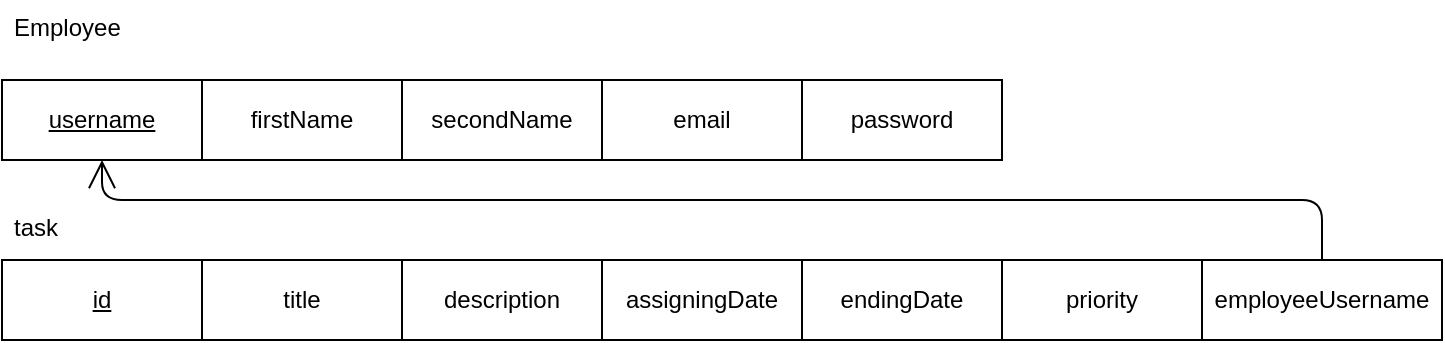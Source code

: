 <mxfile>
    <diagram id="L78gExL1mp1nRFLSWg30" name="Page-1">
        <mxGraphModel dx="990" dy="585" grid="1" gridSize="10" guides="1" tooltips="1" connect="1" arrows="1" fold="1" page="1" pageScale="1" pageWidth="1100" pageHeight="850" math="0" shadow="0">
            <root>
                <mxCell id="0"/>
                <mxCell id="1" parent="0"/>
                <mxCell id="6" value="&lt;u&gt;username&lt;/u&gt;" style="whiteSpace=wrap;html=1;align=center;" parent="1" vertex="1">
                    <mxGeometry x="20" y="140" width="100" height="40" as="geometry"/>
                </mxCell>
                <mxCell id="7" value="firstName" style="whiteSpace=wrap;html=1;align=center;" parent="1" vertex="1">
                    <mxGeometry x="120" y="140" width="100" height="40" as="geometry"/>
                </mxCell>
                <mxCell id="8" value="secondName" style="whiteSpace=wrap;html=1;align=center;" parent="1" vertex="1">
                    <mxGeometry x="220" y="140" width="100" height="40" as="geometry"/>
                </mxCell>
                <mxCell id="9" value="email" style="whiteSpace=wrap;html=1;align=center;" parent="1" vertex="1">
                    <mxGeometry x="320" y="140" width="100" height="40" as="geometry"/>
                </mxCell>
                <mxCell id="10" value="password" style="whiteSpace=wrap;html=1;align=center;" parent="1" vertex="1">
                    <mxGeometry x="420" y="140" width="100" height="40" as="geometry"/>
                </mxCell>
                <mxCell id="12" value="priority" style="whiteSpace=wrap;html=1;align=center;" parent="1" vertex="1">
                    <mxGeometry x="520" y="230" width="100" height="40" as="geometry"/>
                </mxCell>
                <mxCell id="13" value="&lt;u&gt;id&lt;/u&gt;" style="whiteSpace=wrap;html=1;align=center;" parent="1" vertex="1">
                    <mxGeometry x="20" y="230" width="100" height="40" as="geometry"/>
                </mxCell>
                <mxCell id="14" value="title" style="whiteSpace=wrap;html=1;align=center;" parent="1" vertex="1">
                    <mxGeometry x="120" y="230" width="100" height="40" as="geometry"/>
                </mxCell>
                <mxCell id="15" value="description" style="whiteSpace=wrap;html=1;align=center;" parent="1" vertex="1">
                    <mxGeometry x="220" y="230" width="100" height="40" as="geometry"/>
                </mxCell>
                <mxCell id="16" value="assigningDate" style="whiteSpace=wrap;html=1;align=center;" parent="1" vertex="1">
                    <mxGeometry x="320" y="230" width="100" height="40" as="geometry"/>
                </mxCell>
                <mxCell id="17" value="endingDate" style="whiteSpace=wrap;html=1;align=center;" parent="1" vertex="1">
                    <mxGeometry x="420" y="230" width="100" height="40" as="geometry"/>
                </mxCell>
                <mxCell id="18" value="employeeUsername" style="whiteSpace=wrap;html=1;align=center;" parent="1" vertex="1">
                    <mxGeometry x="620" y="230" width="120" height="40" as="geometry"/>
                </mxCell>
                <mxCell id="19" value="Employee" style="text;strokeColor=none;fillColor=none;spacingLeft=4;spacingRight=4;overflow=hidden;rotatable=0;points=[[0,0.5],[1,0.5]];portConstraint=eastwest;fontSize=12;" parent="1" vertex="1">
                    <mxGeometry x="20" y="100" width="70" height="30" as="geometry"/>
                </mxCell>
                <mxCell id="21" value="task" style="text;strokeColor=none;fillColor=none;spacingLeft=4;spacingRight=4;overflow=hidden;rotatable=0;points=[[0,0.5],[1,0.5]];portConstraint=eastwest;fontSize=12;" parent="1" vertex="1">
                    <mxGeometry x="20" y="200" width="40" height="30" as="geometry"/>
                </mxCell>
                <mxCell id="22" value="" style="endArrow=open;endFill=1;endSize=12;html=1;entryX=0.5;entryY=1;entryDx=0;entryDy=0;edgeStyle=elbowEdgeStyle;elbow=vertical;exitX=0.5;exitY=0;exitDx=0;exitDy=0;" parent="1" source="18" target="6" edge="1">
                    <mxGeometry width="160" relative="1" as="geometry">
                        <mxPoint x="380" y="210" as="sourcePoint"/>
                        <mxPoint x="470" y="350" as="targetPoint"/>
                        <Array as="points">
                            <mxPoint x="380" y="200"/>
                        </Array>
                    </mxGeometry>
                </mxCell>
            </root>
        </mxGraphModel>
    </diagram>
</mxfile>